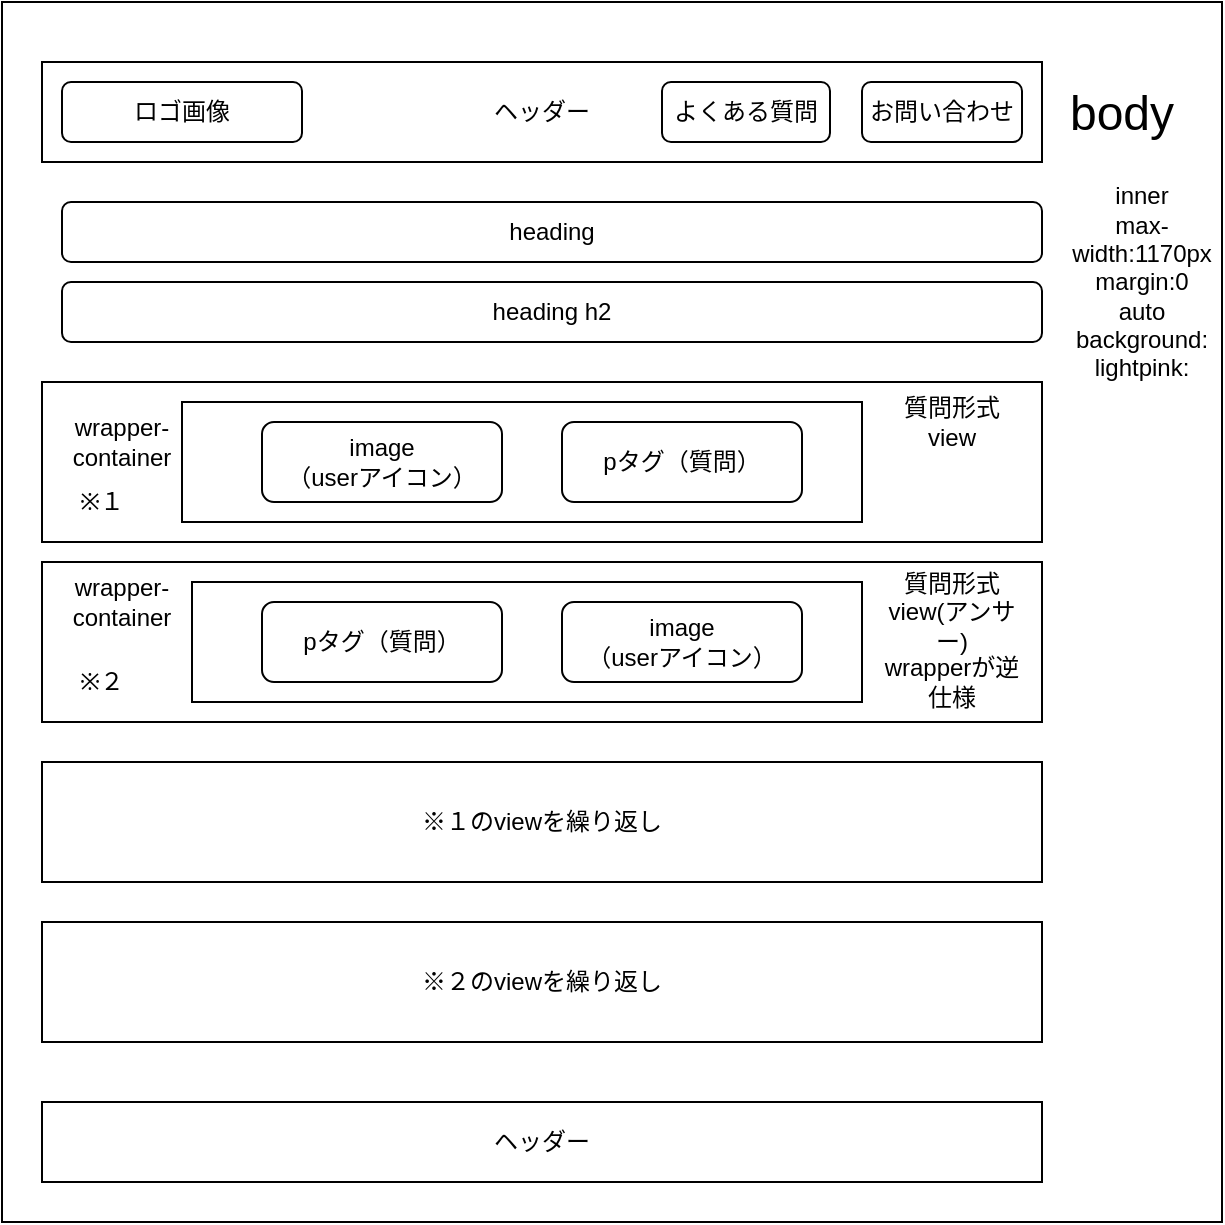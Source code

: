 <mxfile version="13.10.0" type="embed">
    <diagram id="OS82m-nDKtofL9W1v7Pj" name="ページ1">
        <mxGraphModel dx="698" dy="405" grid="1" gridSize="10" guides="1" tooltips="1" connect="1" arrows="1" fold="1" page="1" pageScale="1" pageWidth="827" pageHeight="1169" math="0" shadow="0">
            <root>
                <mxCell id="0"/>
                <mxCell id="1" parent="0"/>
                <mxCell id="40" value="" style="whiteSpace=wrap;html=1;aspect=fixed;" vertex="1" parent="1">
                    <mxGeometry x="100" y="95" width="80" height="80" as="geometry"/>
                </mxCell>
                <mxCell id="2" value="" style="whiteSpace=wrap;html=1;aspect=fixed;" vertex="1" parent="1">
                    <mxGeometry x="30" y="20" width="610" height="610" as="geometry"/>
                </mxCell>
                <mxCell id="3" value="ヘッダー" style="rounded=0;whiteSpace=wrap;html=1;" vertex="1" parent="1">
                    <mxGeometry x="50" y="50" width="500" height="50" as="geometry"/>
                </mxCell>
                <mxCell id="4" value="ロゴ画像" style="rounded=1;whiteSpace=wrap;html=1;" vertex="1" parent="1">
                    <mxGeometry x="60" y="60" width="120" height="30" as="geometry"/>
                </mxCell>
                <mxCell id="5" value="よくある質問" style="rounded=1;whiteSpace=wrap;html=1;" vertex="1" parent="1">
                    <mxGeometry x="360" y="60" width="84" height="30" as="geometry"/>
                </mxCell>
                <mxCell id="6" value="お問い合わせ" style="rounded=1;whiteSpace=wrap;html=1;" vertex="1" parent="1">
                    <mxGeometry x="460" y="60" width="80" height="30" as="geometry"/>
                </mxCell>
                <mxCell id="11" value="" style="rounded=0;whiteSpace=wrap;html=1;" vertex="1" parent="1">
                    <mxGeometry x="50" y="210" width="500" height="80" as="geometry"/>
                </mxCell>
                <mxCell id="12" value="" style="rounded=0;whiteSpace=wrap;html=1;" vertex="1" parent="1">
                    <mxGeometry x="120" y="220" width="340" height="60" as="geometry"/>
                </mxCell>
                <mxCell id="17" value="wrapper-container&lt;br&gt;" style="text;html=1;strokeColor=none;fillColor=none;align=center;verticalAlign=middle;whiteSpace=wrap;rounded=0;" vertex="1" parent="1">
                    <mxGeometry x="70" y="230" width="40" height="20" as="geometry"/>
                </mxCell>
                <mxCell id="35" value="ヘッダー" style="rounded=0;whiteSpace=wrap;html=1;" vertex="1" parent="1">
                    <mxGeometry x="50" y="570" width="500" height="40" as="geometry"/>
                </mxCell>
                <mxCell id="37" value="&lt;font style=&quot;font-size: 24px&quot;&gt;body&lt;/font&gt;" style="text;html=1;strokeColor=none;fillColor=none;align=center;verticalAlign=middle;whiteSpace=wrap;rounded=0;" vertex="1" parent="1">
                    <mxGeometry x="560" y="50" width="60" height="51" as="geometry"/>
                </mxCell>
                <mxCell id="39" value="heading" style="rounded=1;whiteSpace=wrap;html=1;" vertex="1" parent="1">
                    <mxGeometry x="60" y="120" width="490" height="30" as="geometry"/>
                </mxCell>
                <mxCell id="41" value="inner&lt;br&gt;max-width:1170px&lt;br&gt;margin:0 auto&lt;br&gt;background:&lt;br&gt;lightpink:&lt;br&gt;" style="text;html=1;strokeColor=none;fillColor=none;align=center;verticalAlign=middle;whiteSpace=wrap;rounded=0;" vertex="1" parent="1">
                    <mxGeometry x="580" y="150" width="40" height="20" as="geometry"/>
                </mxCell>
                <mxCell id="44" value="heading h2" style="rounded=1;whiteSpace=wrap;html=1;" vertex="1" parent="1">
                    <mxGeometry x="60" y="160" width="490" height="30" as="geometry"/>
                </mxCell>
                <mxCell id="47" value="image&lt;br&gt;（userアイコン）" style="rounded=1;whiteSpace=wrap;html=1;" vertex="1" parent="1">
                    <mxGeometry x="160" y="230" width="120" height="40" as="geometry"/>
                </mxCell>
                <mxCell id="48" value="pタグ（質問）" style="rounded=1;whiteSpace=wrap;html=1;" vertex="1" parent="1">
                    <mxGeometry x="310" y="230" width="120" height="40" as="geometry"/>
                </mxCell>
                <mxCell id="57" value="" style="rounded=0;whiteSpace=wrap;html=1;" vertex="1" parent="1">
                    <mxGeometry x="50" y="300" width="500" height="80" as="geometry"/>
                </mxCell>
                <mxCell id="58" value="wrapper-container&lt;br&gt;" style="text;html=1;strokeColor=none;fillColor=none;align=center;verticalAlign=middle;whiteSpace=wrap;rounded=0;" vertex="1" parent="1">
                    <mxGeometry x="70" y="310" width="40" height="20" as="geometry"/>
                </mxCell>
                <mxCell id="59" value="" style="rounded=0;whiteSpace=wrap;html=1;" vertex="1" parent="1">
                    <mxGeometry x="125" y="310" width="335" height="60" as="geometry"/>
                </mxCell>
                <mxCell id="62" value="image&lt;br&gt;（userアイコン）" style="rounded=1;whiteSpace=wrap;html=1;" vertex="1" parent="1">
                    <mxGeometry x="310" y="320" width="120" height="40" as="geometry"/>
                </mxCell>
                <mxCell id="63" value="pタグ（質問）" style="rounded=1;whiteSpace=wrap;html=1;" vertex="1" parent="1">
                    <mxGeometry x="160" y="320" width="120" height="40" as="geometry"/>
                </mxCell>
                <mxCell id="67" value="&lt;font style=&quot;font-size: 12px&quot;&gt;質問形式view&lt;/font&gt;" style="text;html=1;strokeColor=none;fillColor=none;align=center;verticalAlign=middle;whiteSpace=wrap;rounded=0;" vertex="1" parent="1">
                    <mxGeometry x="470" y="220" width="70" height="20" as="geometry"/>
                </mxCell>
                <mxCell id="69" value="&lt;font style=&quot;font-size: 12px&quot;&gt;質問形式view(アンサー)&lt;/font&gt;" style="text;html=1;strokeColor=none;fillColor=none;align=center;verticalAlign=middle;whiteSpace=wrap;rounded=0;" vertex="1" parent="1">
                    <mxGeometry x="470" y="315" width="70" height="20" as="geometry"/>
                </mxCell>
                <mxCell id="70" value="wrapperが逆仕様" style="text;html=1;strokeColor=none;fillColor=none;align=center;verticalAlign=middle;whiteSpace=wrap;rounded=0;" vertex="1" parent="1">
                    <mxGeometry x="465" y="350" width="80" height="20" as="geometry"/>
                </mxCell>
                <mxCell id="72" value="※１" style="text;html=1;strokeColor=none;fillColor=none;align=center;verticalAlign=middle;whiteSpace=wrap;rounded=0;" vertex="1" parent="1">
                    <mxGeometry x="60" y="260" width="40" height="20" as="geometry"/>
                </mxCell>
                <mxCell id="73" value="※２" style="text;html=1;strokeColor=none;fillColor=none;align=center;verticalAlign=middle;whiteSpace=wrap;rounded=0;" vertex="1" parent="1">
                    <mxGeometry x="60" y="350" width="40" height="20" as="geometry"/>
                </mxCell>
                <mxCell id="74" value="※１のviewを繰り返し" style="rounded=0;whiteSpace=wrap;html=1;" vertex="1" parent="1">
                    <mxGeometry x="50" y="400" width="500" height="60" as="geometry"/>
                </mxCell>
                <mxCell id="75" value="※２のviewを繰り返し" style="rounded=0;whiteSpace=wrap;html=1;" vertex="1" parent="1">
                    <mxGeometry x="50" y="480" width="500" height="60" as="geometry"/>
                </mxCell>
            </root>
        </mxGraphModel>
    </diagram>
</mxfile>